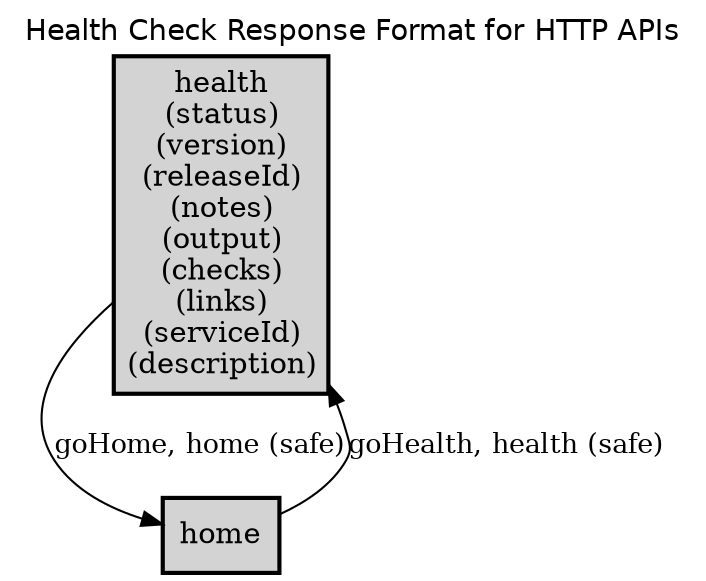 digraph application_state_diagram {
  graph [
    labelloc="t";
    fontname="Helvetica"
    label="Health Check Response Format for HTTP APIs";
    URL="index.html" target="_parent"
  ];
  node [shape = box, style = "bold,filled" fillcolor="lightgray"];

    health [margin=0.02, label=<<table cellspacing="0" cellpadding="5" border="0"><tr><td>health<br />(status)<br />(version)<br />(releaseId)<br />(notes)<br />(output)<br />(checks)<br />(links)<br />(serviceId)<br />(description)<br /></td></tr></table>>,shape=box URL="docs/semantic.health.html" target="_parent"]

    health -> home [label = <goHome, home (safe)> URL="docs/safe.goHome.html" target="_parent" fontsize=13];
    home -> health [label = <goHealth, health (safe)> URL="docs/safe.goHealth.html" target="_parent" fontsize=13];

    home [label = <home> URL="docs/semantic.home.html" target="_parent"]

}